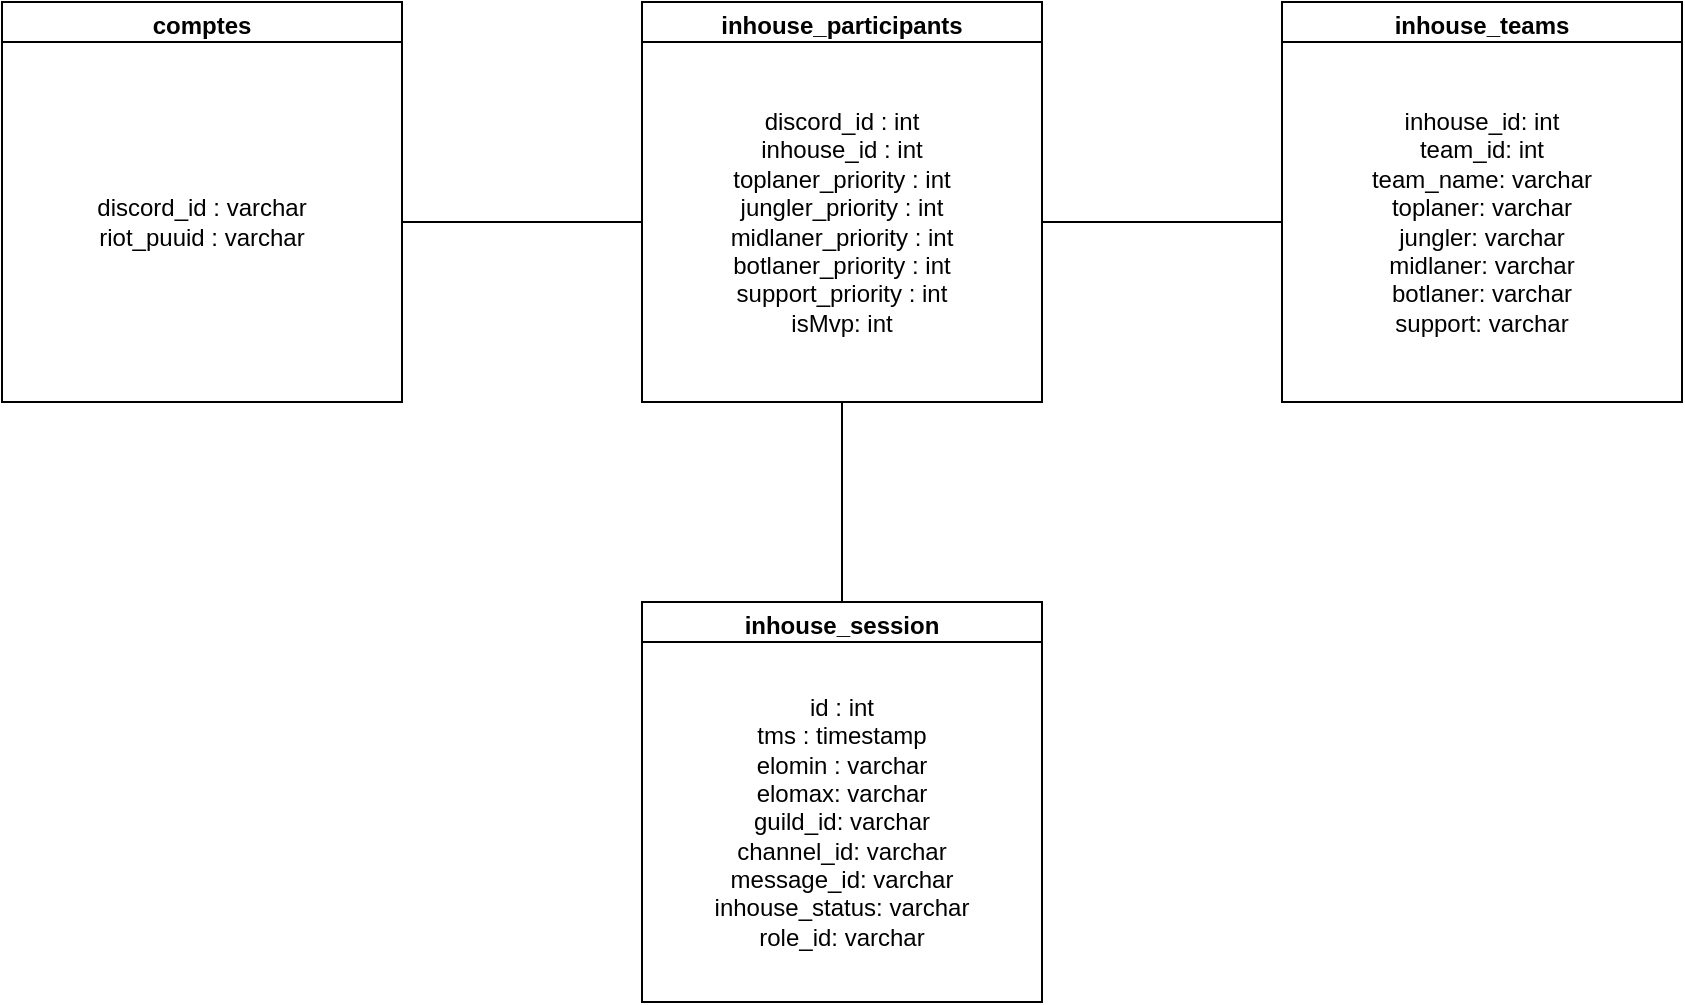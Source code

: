<mxfile>
    <diagram id="OKbopJxg0UrW6eN5WAiy" name="Page-1">
        <mxGraphModel dx="1394" dy="652" grid="1" gridSize="10" guides="1" tooltips="1" connect="1" arrows="1" fold="1" page="1" pageScale="1" pageWidth="850" pageHeight="1100" math="0" shadow="0">
            <root>
                <mxCell id="0"/>
                <mxCell id="1" parent="0"/>
                <mxCell id="3" value="comptes" style="swimlane;whiteSpace=wrap;html=1;" parent="1" vertex="1">
                    <mxGeometry x="80" y="40" width="200" height="200" as="geometry"/>
                </mxCell>
                <mxCell id="4" value="discord_id : varchar&lt;br&gt;riot_puuid : varchar" style="rounded=0;whiteSpace=wrap;html=1;" parent="3" vertex="1">
                    <mxGeometry y="20" width="200" height="180" as="geometry"/>
                </mxCell>
                <mxCell id="5" value="inhouse_session" style="swimlane;whiteSpace=wrap;html=1;" parent="1" vertex="1">
                    <mxGeometry x="400" y="340" width="200" height="200" as="geometry"/>
                </mxCell>
                <mxCell id="6" value="id : int&lt;br&gt;tms : timestamp&lt;br&gt;elomin : varchar&lt;br&gt;elomax: varchar&lt;br&gt;guild_id: varchar&lt;br&gt;channel_id: varchar&lt;br&gt;message_id: varchar&lt;br&gt;inhouse_status: varchar&lt;br&gt;role_id: varchar" style="rounded=0;whiteSpace=wrap;html=1;" parent="5" vertex="1">
                    <mxGeometry y="20" width="200" height="180" as="geometry"/>
                </mxCell>
                <mxCell id="7" value="inhouse_participants" style="swimlane;whiteSpace=wrap;html=1;" parent="1" vertex="1">
                    <mxGeometry x="400" y="40" width="200" height="200" as="geometry"/>
                </mxCell>
                <mxCell id="8" value="discord_id : int&lt;br&gt;inhouse_id : int&lt;br&gt;toplaner_priority : int&lt;br&gt;jungler_priority : int&lt;br&gt;midlaner_priority : int&lt;br&gt;botlaner_priority : int&lt;br&gt;support_priority : int&lt;br&gt;isMvp: int" style="rounded=0;whiteSpace=wrap;html=1;" parent="7" vertex="1">
                    <mxGeometry y="20" width="200" height="180" as="geometry"/>
                </mxCell>
                <mxCell id="9" value="" style="endArrow=none;html=1;exitX=1;exitY=0.5;exitDx=0;exitDy=0;entryX=0;entryY=0.5;entryDx=0;entryDy=0;" parent="1" source="4" target="8" edge="1">
                    <mxGeometry width="50" height="50" relative="1" as="geometry">
                        <mxPoint x="400" y="280" as="sourcePoint"/>
                        <mxPoint x="450" y="230" as="targetPoint"/>
                    </mxGeometry>
                </mxCell>
                <mxCell id="10" value="" style="endArrow=none;html=1;exitX=0.5;exitY=0;exitDx=0;exitDy=0;entryX=0.5;entryY=1;entryDx=0;entryDy=0;" parent="1" source="5" target="8" edge="1">
                    <mxGeometry width="50" height="50" relative="1" as="geometry">
                        <mxPoint x="400" y="280" as="sourcePoint"/>
                        <mxPoint x="450" y="230" as="targetPoint"/>
                    </mxGeometry>
                </mxCell>
                <mxCell id="11" value="inhouse_teams" style="swimlane;whiteSpace=wrap;html=1;" vertex="1" parent="1">
                    <mxGeometry x="720" y="40" width="200" height="200" as="geometry"/>
                </mxCell>
                <mxCell id="12" value="inhouse_id: int&lt;br&gt;team_id: int&lt;br&gt;team_name: varchar&lt;br&gt;toplaner: varchar&lt;br&gt;jungler: varchar&lt;br&gt;midlaner: varchar&lt;br&gt;botlaner: varchar&lt;br&gt;support: varchar" style="rounded=0;whiteSpace=wrap;html=1;" vertex="1" parent="11">
                    <mxGeometry y="20" width="200" height="180" as="geometry"/>
                </mxCell>
                <mxCell id="13" value="" style="endArrow=none;html=1;entryX=1;entryY=0.5;entryDx=0;entryDy=0;exitX=0;exitY=0.5;exitDx=0;exitDy=0;" edge="1" parent="1" source="12" target="8">
                    <mxGeometry width="50" height="50" relative="1" as="geometry">
                        <mxPoint x="440" y="320" as="sourcePoint"/>
                        <mxPoint x="490" y="270" as="targetPoint"/>
                    </mxGeometry>
                </mxCell>
            </root>
        </mxGraphModel>
    </diagram>
</mxfile>